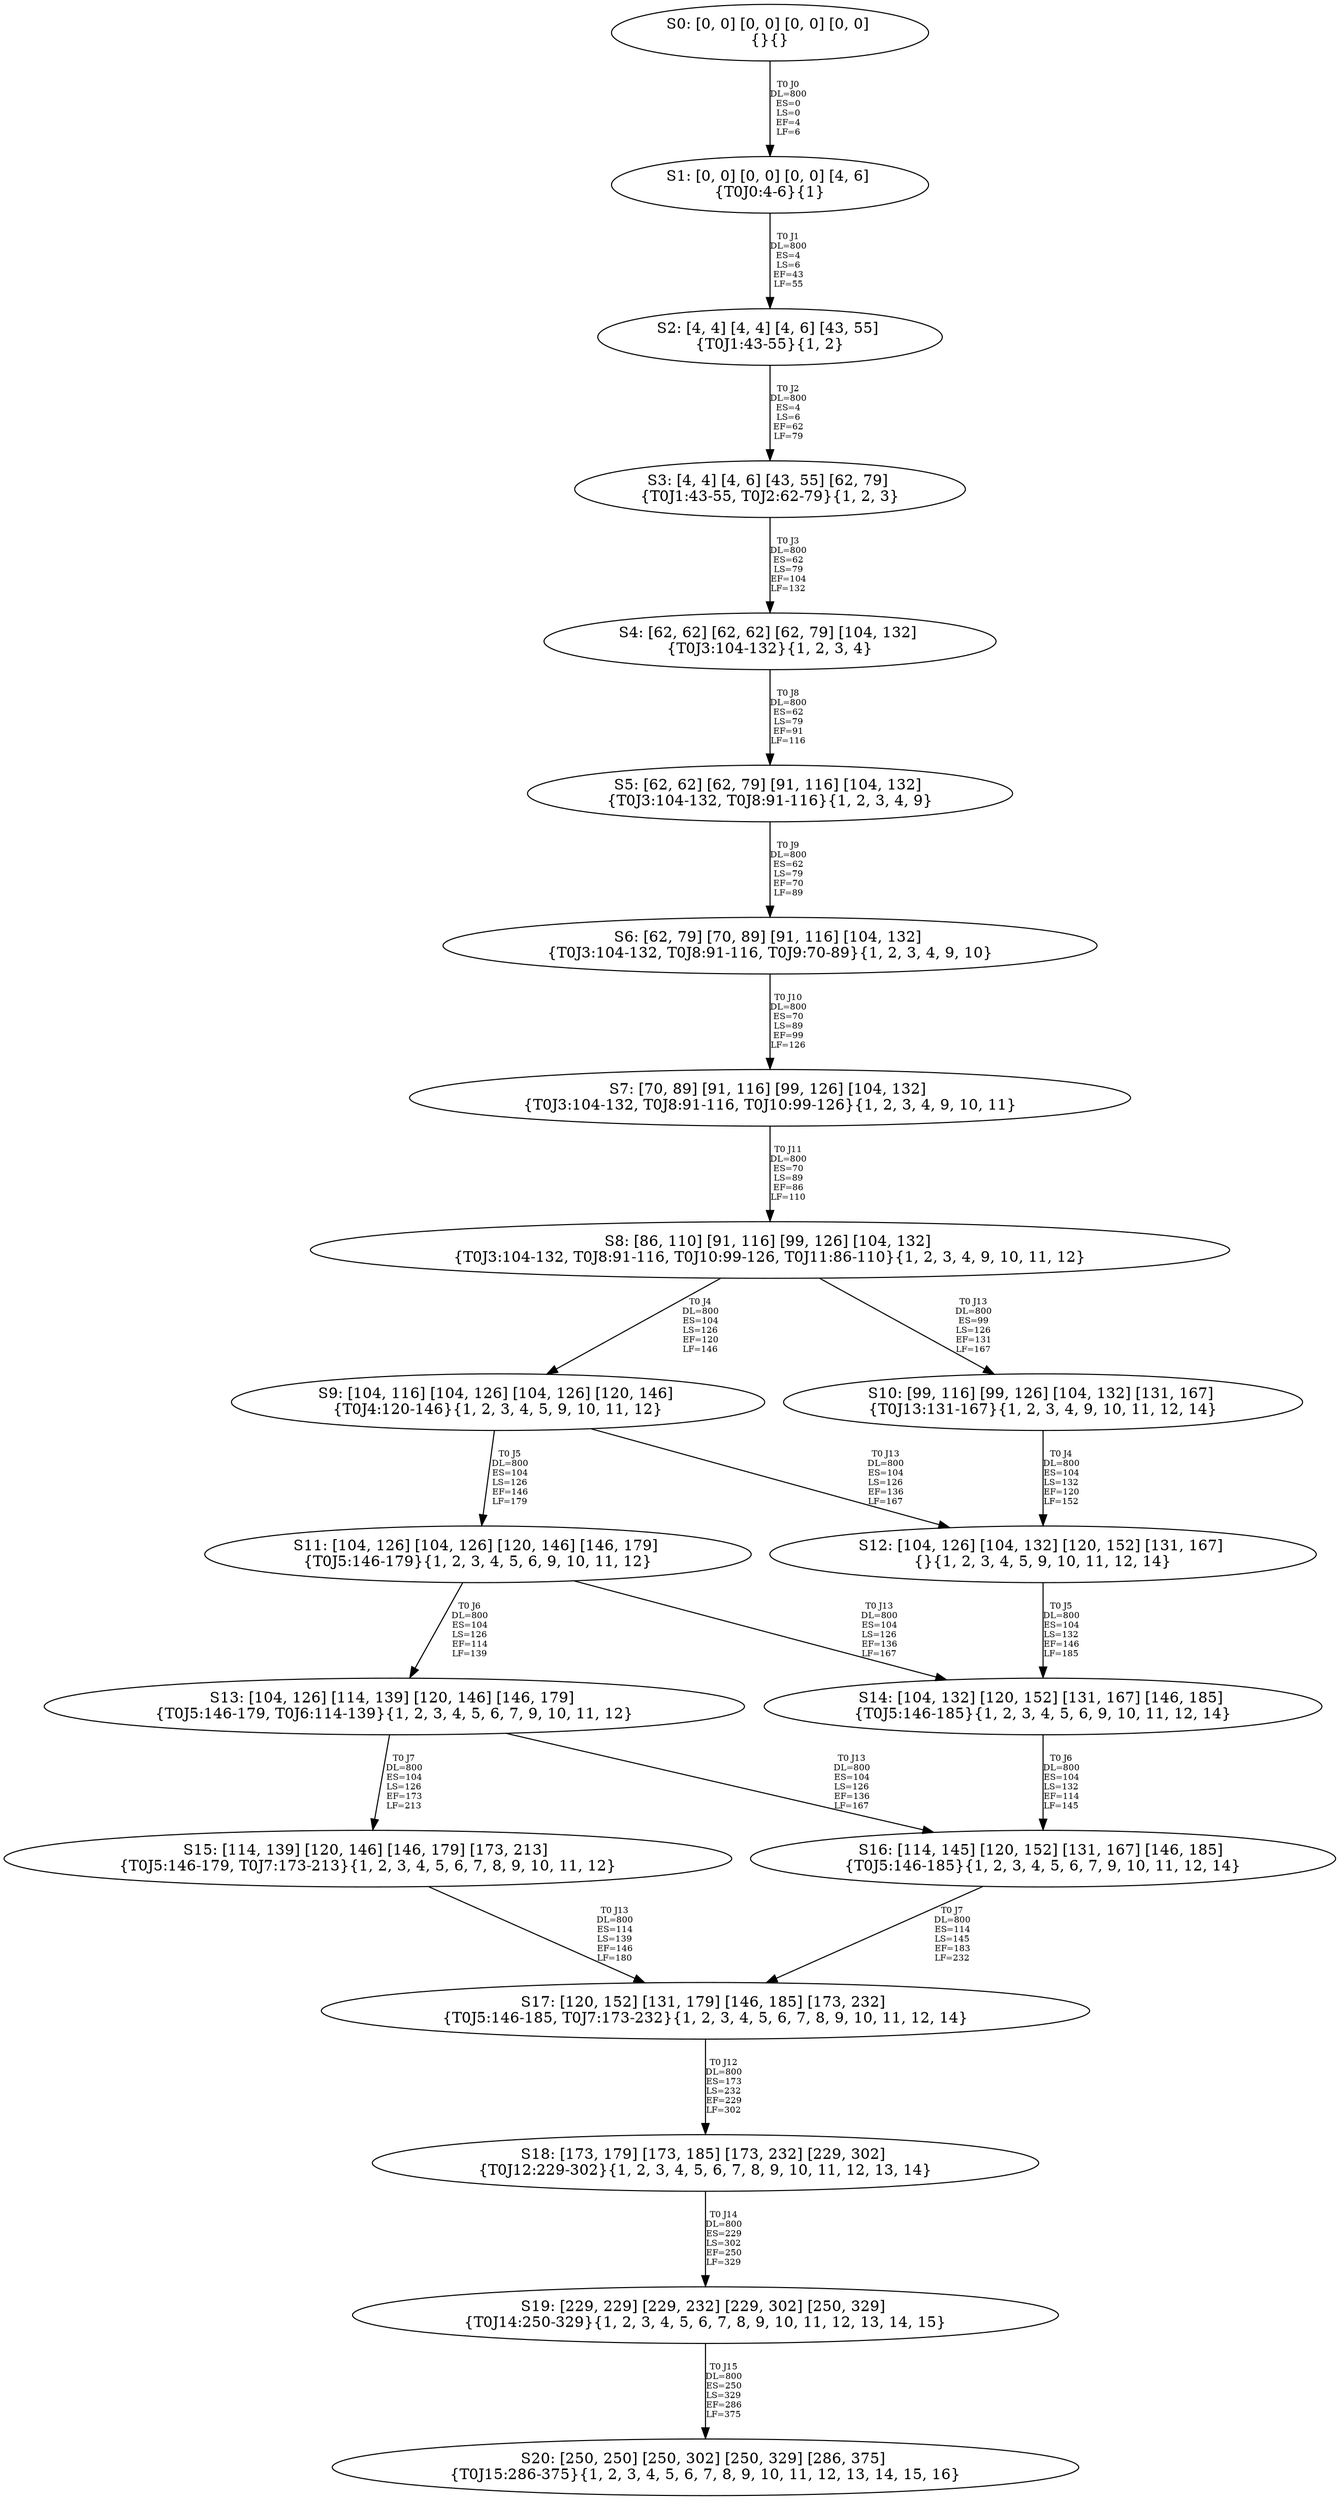 digraph {
	S0[label="S0: [0, 0] [0, 0] [0, 0] [0, 0] \n{}{}"];
	S1[label="S1: [0, 0] [0, 0] [0, 0] [4, 6] \n{T0J0:4-6}{1}"];
	S2[label="S2: [4, 4] [4, 4] [4, 6] [43, 55] \n{T0J1:43-55}{1, 2}"];
	S3[label="S3: [4, 4] [4, 6] [43, 55] [62, 79] \n{T0J1:43-55, T0J2:62-79}{1, 2, 3}"];
	S4[label="S4: [62, 62] [62, 62] [62, 79] [104, 132] \n{T0J3:104-132}{1, 2, 3, 4}"];
	S5[label="S5: [62, 62] [62, 79] [91, 116] [104, 132] \n{T0J3:104-132, T0J8:91-116}{1, 2, 3, 4, 9}"];
	S6[label="S6: [62, 79] [70, 89] [91, 116] [104, 132] \n{T0J3:104-132, T0J8:91-116, T0J9:70-89}{1, 2, 3, 4, 9, 10}"];
	S7[label="S7: [70, 89] [91, 116] [99, 126] [104, 132] \n{T0J3:104-132, T0J8:91-116, T0J10:99-126}{1, 2, 3, 4, 9, 10, 11}"];
	S8[label="S8: [86, 110] [91, 116] [99, 126] [104, 132] \n{T0J3:104-132, T0J8:91-116, T0J10:99-126, T0J11:86-110}{1, 2, 3, 4, 9, 10, 11, 12}"];
	S9[label="S9: [104, 116] [104, 126] [104, 126] [120, 146] \n{T0J4:120-146}{1, 2, 3, 4, 5, 9, 10, 11, 12}"];
	S10[label="S10: [99, 116] [99, 126] [104, 132] [131, 167] \n{T0J13:131-167}{1, 2, 3, 4, 9, 10, 11, 12, 14}"];
	S11[label="S11: [104, 126] [104, 126] [120, 146] [146, 179] \n{T0J5:146-179}{1, 2, 3, 4, 5, 6, 9, 10, 11, 12}"];
	S12[label="S12: [104, 126] [104, 132] [120, 152] [131, 167] \n{}{1, 2, 3, 4, 5, 9, 10, 11, 12, 14}"];
	S13[label="S13: [104, 126] [114, 139] [120, 146] [146, 179] \n{T0J5:146-179, T0J6:114-139}{1, 2, 3, 4, 5, 6, 7, 9, 10, 11, 12}"];
	S14[label="S14: [104, 132] [120, 152] [131, 167] [146, 185] \n{T0J5:146-185}{1, 2, 3, 4, 5, 6, 9, 10, 11, 12, 14}"];
	S15[label="S15: [114, 139] [120, 146] [146, 179] [173, 213] \n{T0J5:146-179, T0J7:173-213}{1, 2, 3, 4, 5, 6, 7, 8, 9, 10, 11, 12}"];
	S16[label="S16: [114, 145] [120, 152] [131, 167] [146, 185] \n{T0J5:146-185}{1, 2, 3, 4, 5, 6, 7, 9, 10, 11, 12, 14}"];
	S17[label="S17: [120, 152] [131, 179] [146, 185] [173, 232] \n{T0J5:146-185, T0J7:173-232}{1, 2, 3, 4, 5, 6, 7, 8, 9, 10, 11, 12, 14}"];
	S18[label="S18: [173, 179] [173, 185] [173, 232] [229, 302] \n{T0J12:229-302}{1, 2, 3, 4, 5, 6, 7, 8, 9, 10, 11, 12, 13, 14}"];
	S19[label="S19: [229, 229] [229, 232] [229, 302] [250, 329] \n{T0J14:250-329}{1, 2, 3, 4, 5, 6, 7, 8, 9, 10, 11, 12, 13, 14, 15}"];
	S20[label="S20: [250, 250] [250, 302] [250, 329] [286, 375] \n{T0J15:286-375}{1, 2, 3, 4, 5, 6, 7, 8, 9, 10, 11, 12, 13, 14, 15, 16}"];
	S0 -> S1[label="T0 J0\nDL=800\nES=0\nLS=0\nEF=4\nLF=6",fontsize=8];
	S1 -> S2[label="T0 J1\nDL=800\nES=4\nLS=6\nEF=43\nLF=55",fontsize=8];
	S2 -> S3[label="T0 J2\nDL=800\nES=4\nLS=6\nEF=62\nLF=79",fontsize=8];
	S3 -> S4[label="T0 J3\nDL=800\nES=62\nLS=79\nEF=104\nLF=132",fontsize=8];
	S4 -> S5[label="T0 J8\nDL=800\nES=62\nLS=79\nEF=91\nLF=116",fontsize=8];
	S5 -> S6[label="T0 J9\nDL=800\nES=62\nLS=79\nEF=70\nLF=89",fontsize=8];
	S6 -> S7[label="T0 J10\nDL=800\nES=70\nLS=89\nEF=99\nLF=126",fontsize=8];
	S7 -> S8[label="T0 J11\nDL=800\nES=70\nLS=89\nEF=86\nLF=110",fontsize=8];
	S8 -> S9[label="T0 J4\nDL=800\nES=104\nLS=126\nEF=120\nLF=146",fontsize=8];
	S8 -> S10[label="T0 J13\nDL=800\nES=99\nLS=126\nEF=131\nLF=167",fontsize=8];
	S9 -> S11[label="T0 J5\nDL=800\nES=104\nLS=126\nEF=146\nLF=179",fontsize=8];
	S9 -> S12[label="T0 J13\nDL=800\nES=104\nLS=126\nEF=136\nLF=167",fontsize=8];
	S10 -> S12[label="T0 J4\nDL=800\nES=104\nLS=132\nEF=120\nLF=152",fontsize=8];
	S11 -> S13[label="T0 J6\nDL=800\nES=104\nLS=126\nEF=114\nLF=139",fontsize=8];
	S11 -> S14[label="T0 J13\nDL=800\nES=104\nLS=126\nEF=136\nLF=167",fontsize=8];
	S12 -> S14[label="T0 J5\nDL=800\nES=104\nLS=132\nEF=146\nLF=185",fontsize=8];
	S13 -> S15[label="T0 J7\nDL=800\nES=104\nLS=126\nEF=173\nLF=213",fontsize=8];
	S13 -> S16[label="T0 J13\nDL=800\nES=104\nLS=126\nEF=136\nLF=167",fontsize=8];
	S14 -> S16[label="T0 J6\nDL=800\nES=104\nLS=132\nEF=114\nLF=145",fontsize=8];
	S15 -> S17[label="T0 J13\nDL=800\nES=114\nLS=139\nEF=146\nLF=180",fontsize=8];
	S16 -> S17[label="T0 J7\nDL=800\nES=114\nLS=145\nEF=183\nLF=232",fontsize=8];
	S17 -> S18[label="T0 J12\nDL=800\nES=173\nLS=232\nEF=229\nLF=302",fontsize=8];
	S18 -> S19[label="T0 J14\nDL=800\nES=229\nLS=302\nEF=250\nLF=329",fontsize=8];
	S19 -> S20[label="T0 J15\nDL=800\nES=250\nLS=329\nEF=286\nLF=375",fontsize=8];
}
